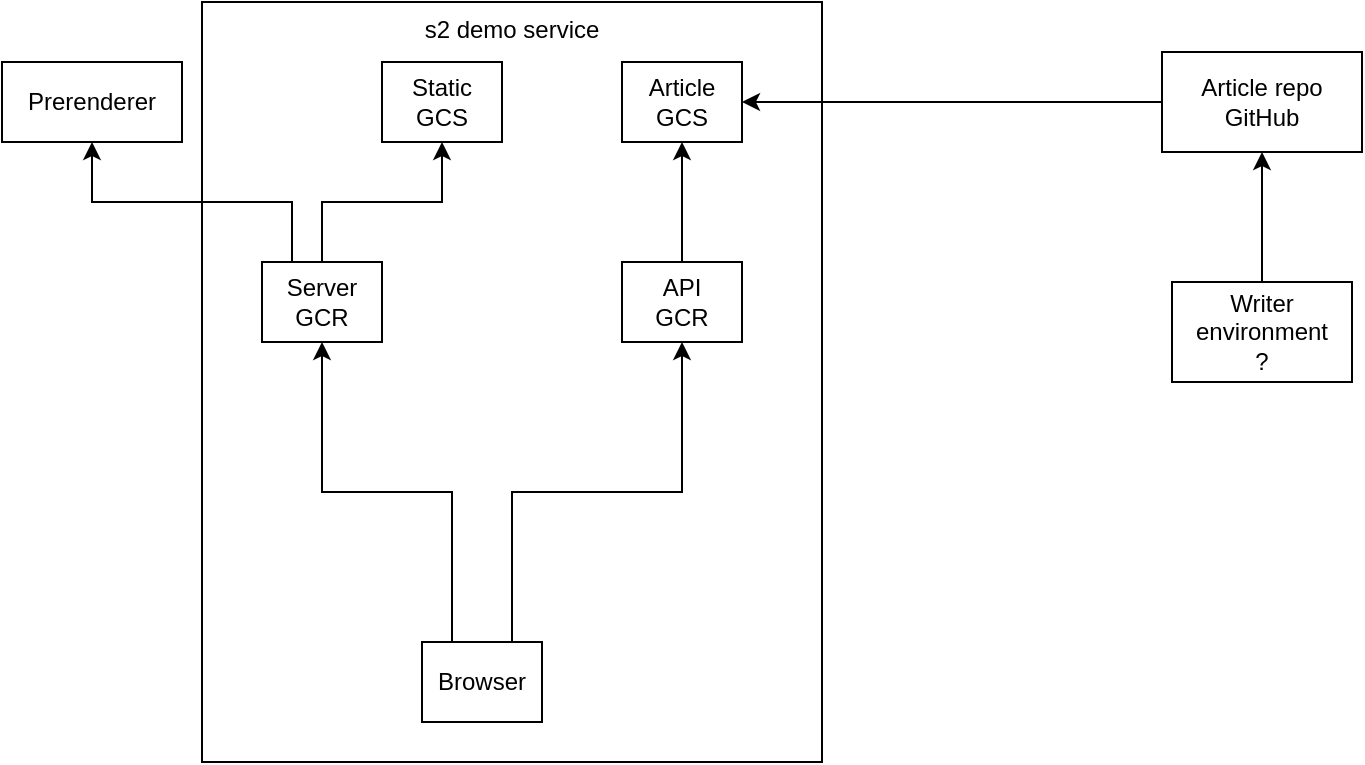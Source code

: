 <mxfile version="14.6.9" type="github">
  <diagram id="jkX2GTD8OBWGuRavU_oS" name="Page-1">
    <mxGraphModel dx="865" dy="589" grid="1" gridSize="10" guides="1" tooltips="1" connect="1" arrows="1" fold="1" page="1" pageScale="1" pageWidth="827" pageHeight="1169" math="0" shadow="0">
      <root>
        <mxCell id="0" />
        <mxCell id="1" parent="0" />
        <mxCell id="GoZELs6VDet2JWhwV2Kz-11" value="s2 demo service" style="rounded=0;whiteSpace=wrap;html=1;verticalAlign=top;" vertex="1" parent="1">
          <mxGeometry x="130" y="60" width="310" height="380" as="geometry" />
        </mxCell>
        <mxCell id="GoZELs6VDet2JWhwV2Kz-13" style="edgeStyle=orthogonalEdgeStyle;rounded=0;orthogonalLoop=1;jettySize=auto;html=1;exitX=0.5;exitY=0;exitDx=0;exitDy=0;entryX=0.5;entryY=1;entryDx=0;entryDy=0;" edge="1" parent="1" source="GoZELs6VDet2JWhwV2Kz-1" target="GoZELs6VDet2JWhwV2Kz-12">
          <mxGeometry relative="1" as="geometry" />
        </mxCell>
        <mxCell id="GoZELs6VDet2JWhwV2Kz-1" value="API&lt;br&gt;GCR" style="rounded=0;whiteSpace=wrap;html=1;" vertex="1" parent="1">
          <mxGeometry x="340" y="190" width="60" height="40" as="geometry" />
        </mxCell>
        <mxCell id="GoZELs6VDet2JWhwV2Kz-4" style="edgeStyle=orthogonalEdgeStyle;rounded=0;orthogonalLoop=1;jettySize=auto;html=1;exitX=0.25;exitY=0;exitDx=0;exitDy=0;entryX=0.5;entryY=1;entryDx=0;entryDy=0;" edge="1" parent="1" source="GoZELs6VDet2JWhwV2Kz-2" target="GoZELs6VDet2JWhwV2Kz-3">
          <mxGeometry relative="1" as="geometry" />
        </mxCell>
        <mxCell id="GoZELs6VDet2JWhwV2Kz-5" style="edgeStyle=orthogonalEdgeStyle;rounded=0;orthogonalLoop=1;jettySize=auto;html=1;exitX=0.75;exitY=0;exitDx=0;exitDy=0;entryX=0.5;entryY=1;entryDx=0;entryDy=0;" edge="1" parent="1" source="GoZELs6VDet2JWhwV2Kz-2" target="GoZELs6VDet2JWhwV2Kz-1">
          <mxGeometry relative="1" as="geometry" />
        </mxCell>
        <mxCell id="GoZELs6VDet2JWhwV2Kz-2" value="Browser" style="rounded=0;whiteSpace=wrap;html=1;" vertex="1" parent="1">
          <mxGeometry x="240" y="380" width="60" height="40" as="geometry" />
        </mxCell>
        <mxCell id="GoZELs6VDet2JWhwV2Kz-8" style="edgeStyle=orthogonalEdgeStyle;rounded=0;orthogonalLoop=1;jettySize=auto;html=1;exitX=0.5;exitY=0;exitDx=0;exitDy=0;" edge="1" parent="1" source="GoZELs6VDet2JWhwV2Kz-3" target="GoZELs6VDet2JWhwV2Kz-7">
          <mxGeometry relative="1" as="geometry" />
        </mxCell>
        <mxCell id="GoZELs6VDet2JWhwV2Kz-10" style="edgeStyle=orthogonalEdgeStyle;rounded=0;orthogonalLoop=1;jettySize=auto;html=1;exitX=0.25;exitY=0;exitDx=0;exitDy=0;" edge="1" parent="1" source="GoZELs6VDet2JWhwV2Kz-3" target="GoZELs6VDet2JWhwV2Kz-9">
          <mxGeometry relative="1" as="geometry" />
        </mxCell>
        <mxCell id="GoZELs6VDet2JWhwV2Kz-3" value="Server&lt;br&gt;GCR" style="rounded=0;whiteSpace=wrap;html=1;" vertex="1" parent="1">
          <mxGeometry x="160" y="190" width="60" height="40" as="geometry" />
        </mxCell>
        <mxCell id="GoZELs6VDet2JWhwV2Kz-7" value="Static&lt;br&gt;GCS" style="rounded=0;whiteSpace=wrap;html=1;" vertex="1" parent="1">
          <mxGeometry x="220" y="90" width="60" height="40" as="geometry" />
        </mxCell>
        <mxCell id="GoZELs6VDet2JWhwV2Kz-9" value="Prerenderer" style="rounded=0;whiteSpace=wrap;html=1;" vertex="1" parent="1">
          <mxGeometry x="30" y="90" width="90" height="40" as="geometry" />
        </mxCell>
        <mxCell id="GoZELs6VDet2JWhwV2Kz-12" value="Article&lt;br&gt;GCS" style="rounded=0;whiteSpace=wrap;html=1;" vertex="1" parent="1">
          <mxGeometry x="340" y="90" width="60" height="40" as="geometry" />
        </mxCell>
        <mxCell id="GoZELs6VDet2JWhwV2Kz-17" style="edgeStyle=orthogonalEdgeStyle;rounded=0;orthogonalLoop=1;jettySize=auto;html=1;exitX=0.5;exitY=0;exitDx=0;exitDy=0;entryX=0.5;entryY=1;entryDx=0;entryDy=0;" edge="1" parent="1" source="GoZELs6VDet2JWhwV2Kz-14" target="GoZELs6VDet2JWhwV2Kz-16">
          <mxGeometry relative="1" as="geometry" />
        </mxCell>
        <mxCell id="GoZELs6VDet2JWhwV2Kz-14" value="Writer environment&lt;br&gt;?" style="rounded=0;whiteSpace=wrap;html=1;" vertex="1" parent="1">
          <mxGeometry x="615" y="200" width="90" height="50" as="geometry" />
        </mxCell>
        <mxCell id="GoZELs6VDet2JWhwV2Kz-18" style="edgeStyle=orthogonalEdgeStyle;rounded=0;orthogonalLoop=1;jettySize=auto;html=1;exitX=0;exitY=0.5;exitDx=0;exitDy=0;entryX=1;entryY=0.5;entryDx=0;entryDy=0;" edge="1" parent="1" source="GoZELs6VDet2JWhwV2Kz-16" target="GoZELs6VDet2JWhwV2Kz-12">
          <mxGeometry relative="1" as="geometry" />
        </mxCell>
        <mxCell id="GoZELs6VDet2JWhwV2Kz-16" value="Article repo&lt;br&gt;GitHub" style="rounded=0;whiteSpace=wrap;html=1;" vertex="1" parent="1">
          <mxGeometry x="610" y="85" width="100" height="50" as="geometry" />
        </mxCell>
      </root>
    </mxGraphModel>
  </diagram>
</mxfile>
